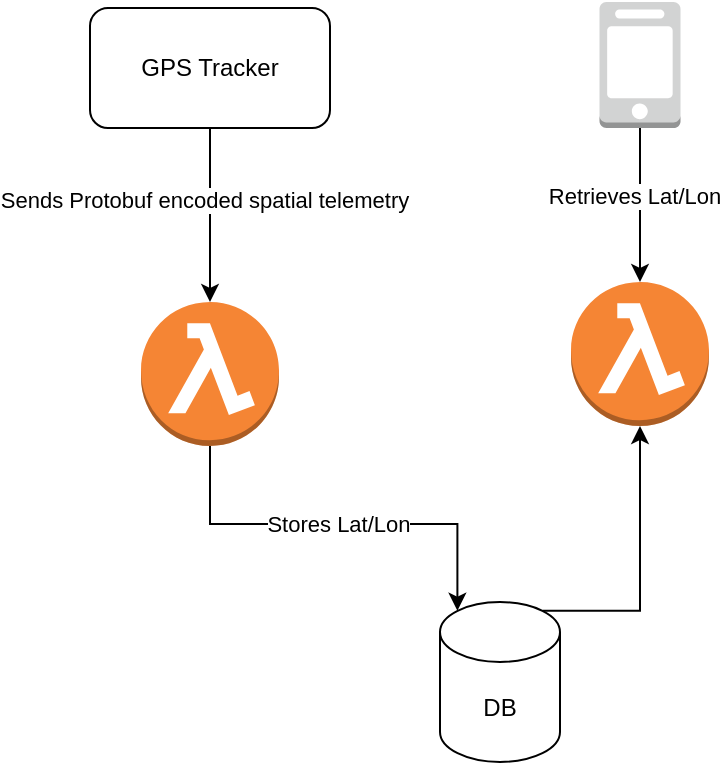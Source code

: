 <mxfile version="15.1.4" type="device"><diagram id="1xx04XU1MkZgGNoNyB9T" name="Page-1"><mxGraphModel dx="946" dy="511" grid="1" gridSize="10" guides="1" tooltips="1" connect="1" arrows="1" fold="1" page="1" pageScale="1" pageWidth="850" pageHeight="1100" math="0" shadow="0"><root><mxCell id="0"/><mxCell id="1" parent="0"/><mxCell id="HSDUAFEDUMOAvmWAFJcW-6" style="edgeStyle=orthogonalEdgeStyle;rounded=0;orthogonalLoop=1;jettySize=auto;html=1;entryX=0.5;entryY=0;entryDx=0;entryDy=0;entryPerimeter=0;" edge="1" parent="1" source="HSDUAFEDUMOAvmWAFJcW-1" target="HSDUAFEDUMOAvmWAFJcW-3"><mxGeometry relative="1" as="geometry"/></mxCell><mxCell id="HSDUAFEDUMOAvmWAFJcW-13" value="Sends Protobuf encoded spatial telemetry&lt;br&gt;" style="edgeLabel;html=1;align=center;verticalAlign=middle;resizable=0;points=[];" vertex="1" connectable="0" parent="HSDUAFEDUMOAvmWAFJcW-6"><mxGeometry x="-0.175" y="-3" relative="1" as="geometry"><mxPoint as="offset"/></mxGeometry></mxCell><mxCell id="HSDUAFEDUMOAvmWAFJcW-1" value="GPS Tracker" style="rounded=1;whiteSpace=wrap;html=1;" vertex="1" parent="1"><mxGeometry x="240" y="113" width="120" height="60" as="geometry"/></mxCell><mxCell id="HSDUAFEDUMOAvmWAFJcW-12" style="edgeStyle=orthogonalEdgeStyle;rounded=0;orthogonalLoop=1;jettySize=auto;html=1;exitX=0.5;exitY=1;exitDx=0;exitDy=0;exitPerimeter=0;entryX=0.5;entryY=0;entryDx=0;entryDy=0;entryPerimeter=0;" edge="1" parent="1" source="HSDUAFEDUMOAvmWAFJcW-2" target="HSDUAFEDUMOAvmWAFJcW-4"><mxGeometry relative="1" as="geometry"/></mxCell><mxCell id="HSDUAFEDUMOAvmWAFJcW-15" value="Retrieves Lat/Lon" style="edgeLabel;html=1;align=center;verticalAlign=middle;resizable=0;points=[];" vertex="1" connectable="0" parent="HSDUAFEDUMOAvmWAFJcW-12"><mxGeometry x="-0.125" y="-3" relative="1" as="geometry"><mxPoint as="offset"/></mxGeometry></mxCell><mxCell id="HSDUAFEDUMOAvmWAFJcW-2" value="" style="outlineConnect=0;dashed=0;verticalLabelPosition=bottom;verticalAlign=top;align=center;html=1;shape=mxgraph.aws3.mobile_client;fillColor=#D2D3D3;gradientColor=none;" vertex="1" parent="1"><mxGeometry x="494.75" y="110" width="40.5" height="63" as="geometry"/></mxCell><mxCell id="HSDUAFEDUMOAvmWAFJcW-10" value="Stores Lat/Lon" style="edgeStyle=orthogonalEdgeStyle;rounded=0;orthogonalLoop=1;jettySize=auto;html=1;exitX=0.5;exitY=1;exitDx=0;exitDy=0;exitPerimeter=0;entryX=0.145;entryY=0;entryDx=0;entryDy=4.35;entryPerimeter=0;" edge="1" parent="1" source="HSDUAFEDUMOAvmWAFJcW-3" target="HSDUAFEDUMOAvmWAFJcW-5"><mxGeometry relative="1" as="geometry"/></mxCell><mxCell id="HSDUAFEDUMOAvmWAFJcW-3" value="" style="outlineConnect=0;dashed=0;verticalLabelPosition=bottom;verticalAlign=top;align=center;html=1;shape=mxgraph.aws3.lambda_function;fillColor=#F58534;gradientColor=none;" vertex="1" parent="1"><mxGeometry x="265.5" y="260" width="69" height="72" as="geometry"/></mxCell><mxCell id="HSDUAFEDUMOAvmWAFJcW-4" value="" style="outlineConnect=0;dashed=0;verticalLabelPosition=bottom;verticalAlign=top;align=center;html=1;shape=mxgraph.aws3.lambda_function;fillColor=#F58534;gradientColor=none;" vertex="1" parent="1"><mxGeometry x="480.5" y="250" width="69" height="72" as="geometry"/></mxCell><mxCell id="HSDUAFEDUMOAvmWAFJcW-11" style="edgeStyle=orthogonalEdgeStyle;rounded=0;orthogonalLoop=1;jettySize=auto;html=1;exitX=0.855;exitY=0;exitDx=0;exitDy=4.35;exitPerimeter=0;entryX=0.5;entryY=1;entryDx=0;entryDy=0;entryPerimeter=0;" edge="1" parent="1" source="HSDUAFEDUMOAvmWAFJcW-5" target="HSDUAFEDUMOAvmWAFJcW-4"><mxGeometry relative="1" as="geometry"/></mxCell><mxCell id="HSDUAFEDUMOAvmWAFJcW-5" value="DB" style="shape=cylinder3;whiteSpace=wrap;html=1;boundedLbl=1;backgroundOutline=1;size=15;" vertex="1" parent="1"><mxGeometry x="415" y="410" width="60" height="80" as="geometry"/></mxCell></root></mxGraphModel></diagram></mxfile>